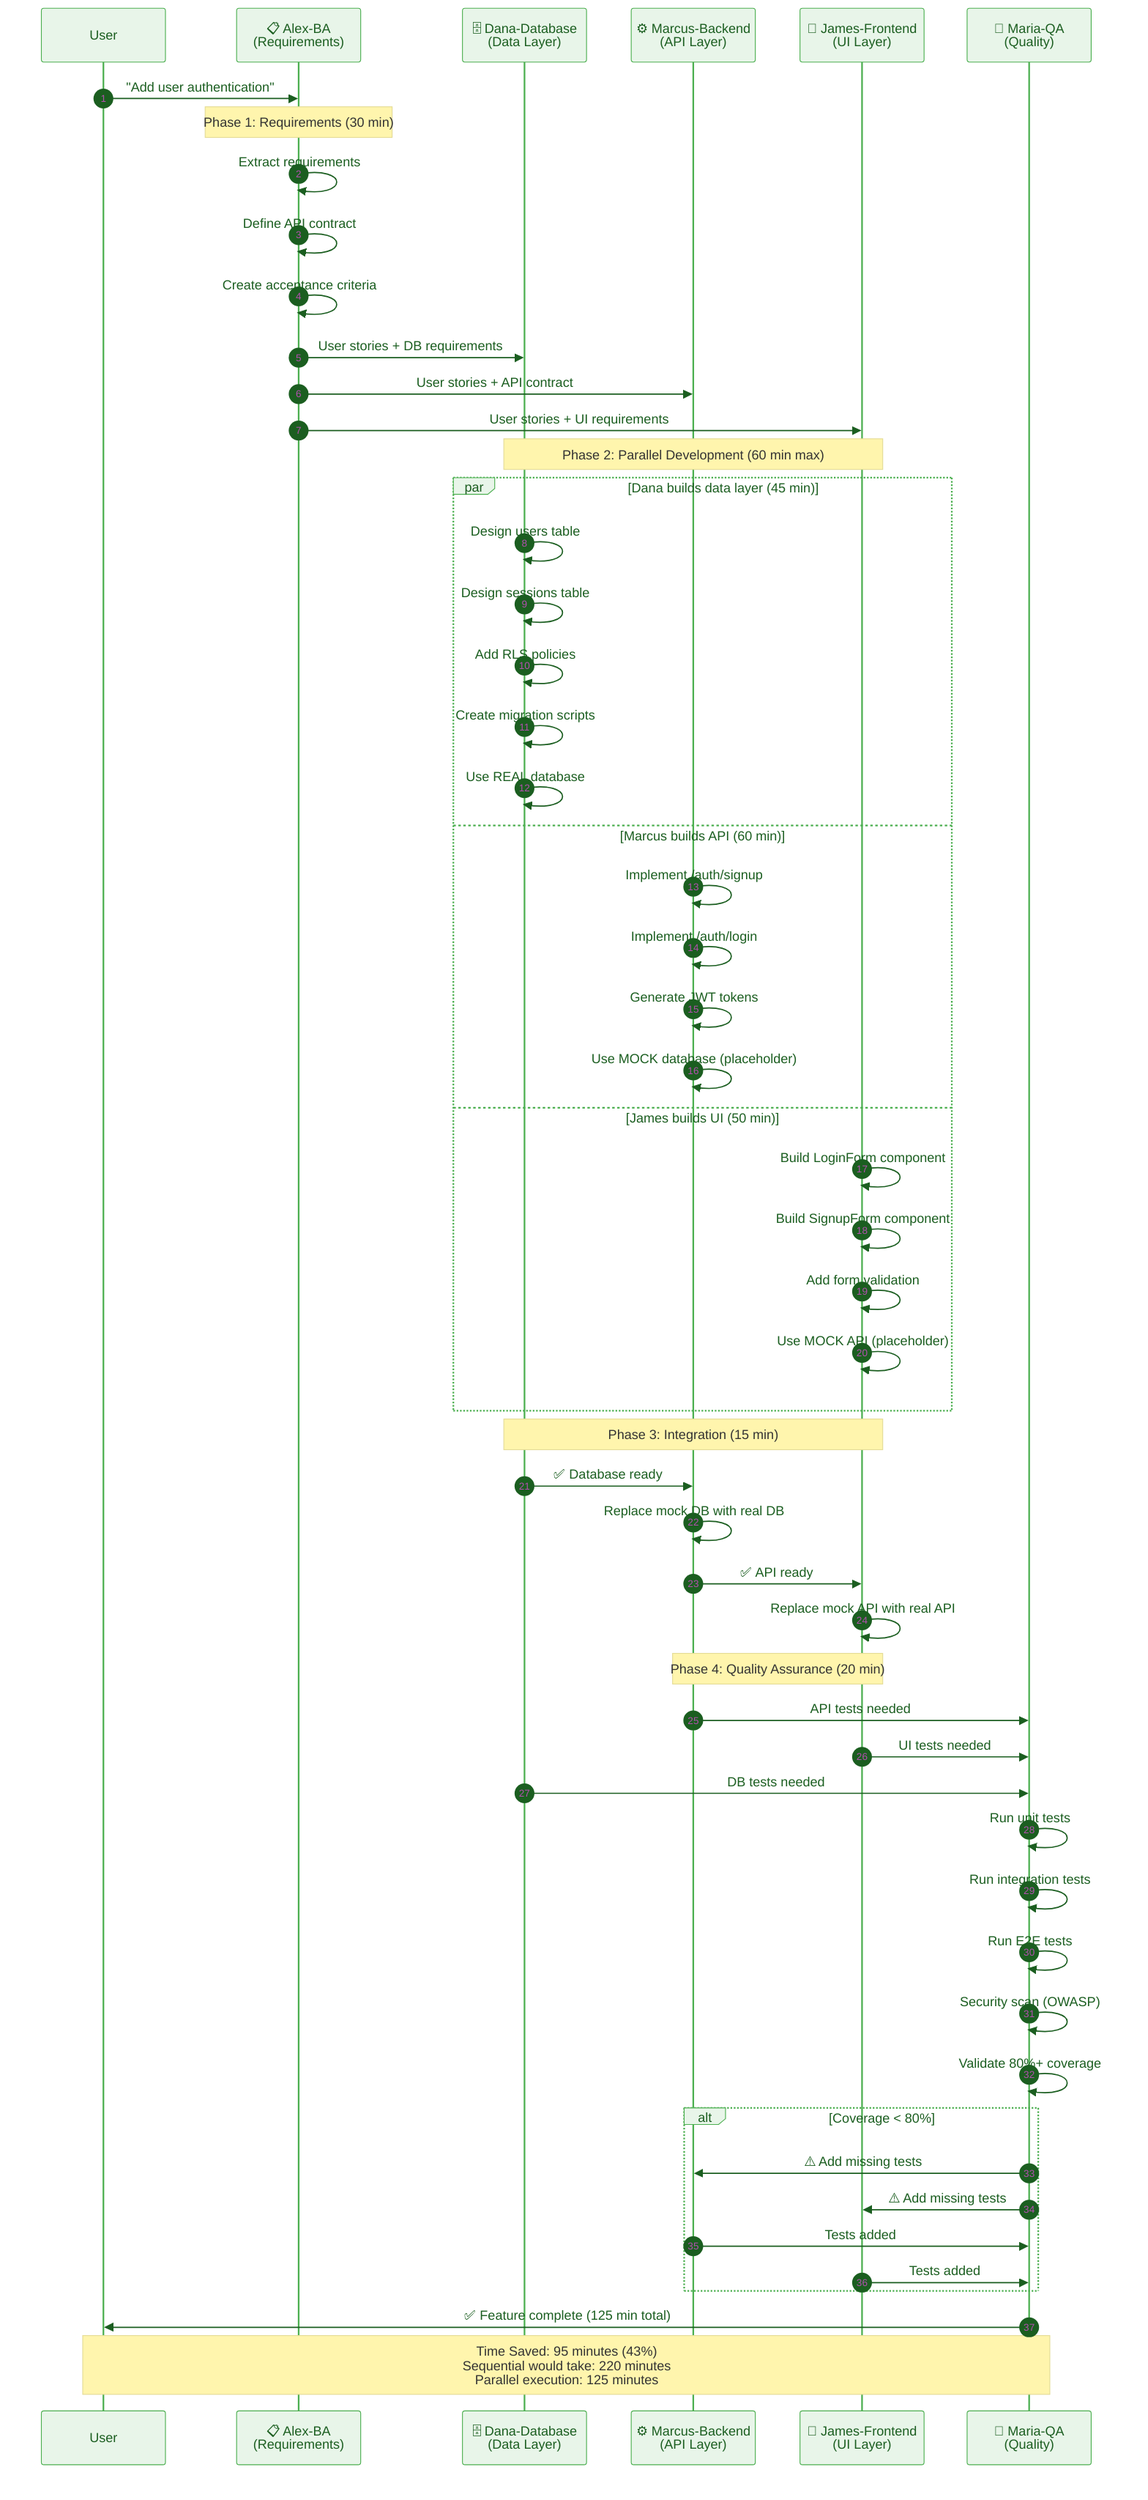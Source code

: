 %%{init: {'theme':'base', 'themeVariables': { 'primaryColor':'#e8f5e9','primaryTextColor':'#1b5e20','primaryBorderColor':'#4caf50','lineColor':'#4caf50','secondaryColor':'#fff3e0','tertiaryColor':'#e3f2fd'}}}%%
sequenceDiagram
    autonumber
    participant User
    participant Alex as 📋 Alex-BA<br/>(Requirements)
    participant Dana as 🗄️ Dana-Database<br/>(Data Layer)
    participant Marcus as ⚙️ Marcus-Backend<br/>(API Layer)
    participant James as 🎨 James-Frontend<br/>(UI Layer)
    participant Maria as 🧪 Maria-QA<br/>(Quality)

    User->>Alex: "Add user authentication"

    Note over Alex: Phase 1: Requirements (30 min)
    Alex->>Alex: Extract requirements
    Alex->>Alex: Define API contract
    Alex->>Alex: Create acceptance criteria

    Alex->>Dana: User stories + DB requirements
    Alex->>Marcus: User stories + API contract
    Alex->>James: User stories + UI requirements

    Note over Dana,James: Phase 2: Parallel Development (60 min max)

    par Dana builds data layer (45 min)
        Dana->>Dana: Design users table
        Dana->>Dana: Design sessions table
        Dana->>Dana: Add RLS policies
        Dana->>Dana: Create migration scripts
        Dana->>Dana: Use REAL database
    and Marcus builds API (60 min)
        Marcus->>Marcus: Implement /auth/signup
        Marcus->>Marcus: Implement /auth/login
        Marcus->>Marcus: Generate JWT tokens
        Marcus->>Marcus: Use MOCK database (placeholder)
    and James builds UI (50 min)
        James->>James: Build LoginForm component
        James->>James: Build SignupForm component
        James->>James: Add form validation
        James->>James: Use MOCK API (placeholder)
    end

    Note over Dana,James: Phase 3: Integration (15 min)

    Dana->>Marcus: ✅ Database ready
    Marcus->>Marcus: Replace mock DB with real DB
    Marcus->>James: ✅ API ready
    James->>James: Replace mock API with real API

    Note over Marcus,James: Phase 4: Quality Assurance (20 min)

    Marcus->>Maria: API tests needed
    James->>Maria: UI tests needed
    Dana->>Maria: DB tests needed

    Maria->>Maria: Run unit tests
    Maria->>Maria: Run integration tests
    Maria->>Maria: Run E2E tests
    Maria->>Maria: Security scan (OWASP)
    Maria->>Maria: Validate 80%+ coverage

    alt Coverage < 80%
        Maria->>Marcus: ⚠️ Add missing tests
        Maria->>James: ⚠️ Add missing tests
        Marcus->>Maria: Tests added
        James->>Maria: Tests added
    end

    Maria->>User: ✅ Feature complete (125 min total)

    Note over User,Maria: Time Saved: 95 minutes (43%)<br/>Sequential would take: 220 minutes<br/>Parallel execution: 125 minutes